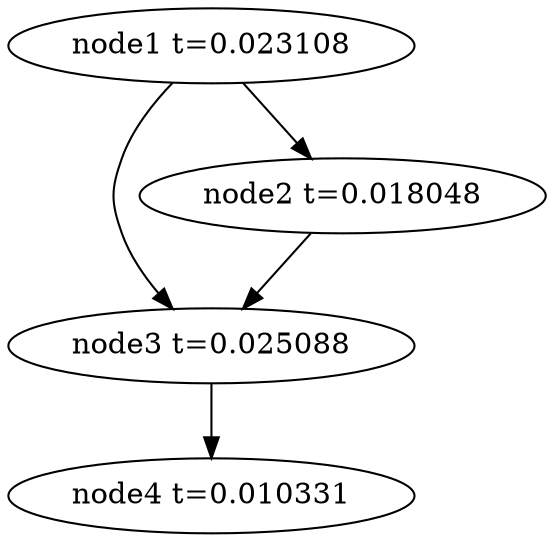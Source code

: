 digraph g{
	node4[label="node4 t=0.010331"]
	node3 -> node4
	node3[label="node3 t=0.025088"];
	node2 -> node3
	node2[label="node2 t=0.018048"];
	node1 -> node3
	node1 -> node2
	node1[label="node1 t=0.023108"];
}
